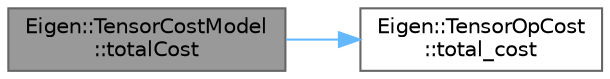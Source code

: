 digraph "Eigen::TensorCostModel::totalCost"
{
 // LATEX_PDF_SIZE
  bgcolor="transparent";
  edge [fontname=Helvetica,fontsize=10,labelfontname=Helvetica,labelfontsize=10];
  node [fontname=Helvetica,fontsize=10,shape=box,height=0.2,width=0.4];
  rankdir="LR";
  Node1 [id="Node000001",label="Eigen::TensorCostModel\l::totalCost",height=0.2,width=0.4,color="gray40", fillcolor="grey60", style="filled", fontcolor="black",tooltip=" "];
  Node1 -> Node2 [id="edge1_Node000001_Node000002",color="steelblue1",style="solid",tooltip=" "];
  Node2 [id="Node000002",label="Eigen::TensorOpCost\l::total_cost",height=0.2,width=0.4,color="grey40", fillcolor="white", style="filled",URL="$class_eigen_1_1_tensor_op_cost.html#ae7caee524a30c15d68c781ea5f063ead",tooltip=" "];
}
